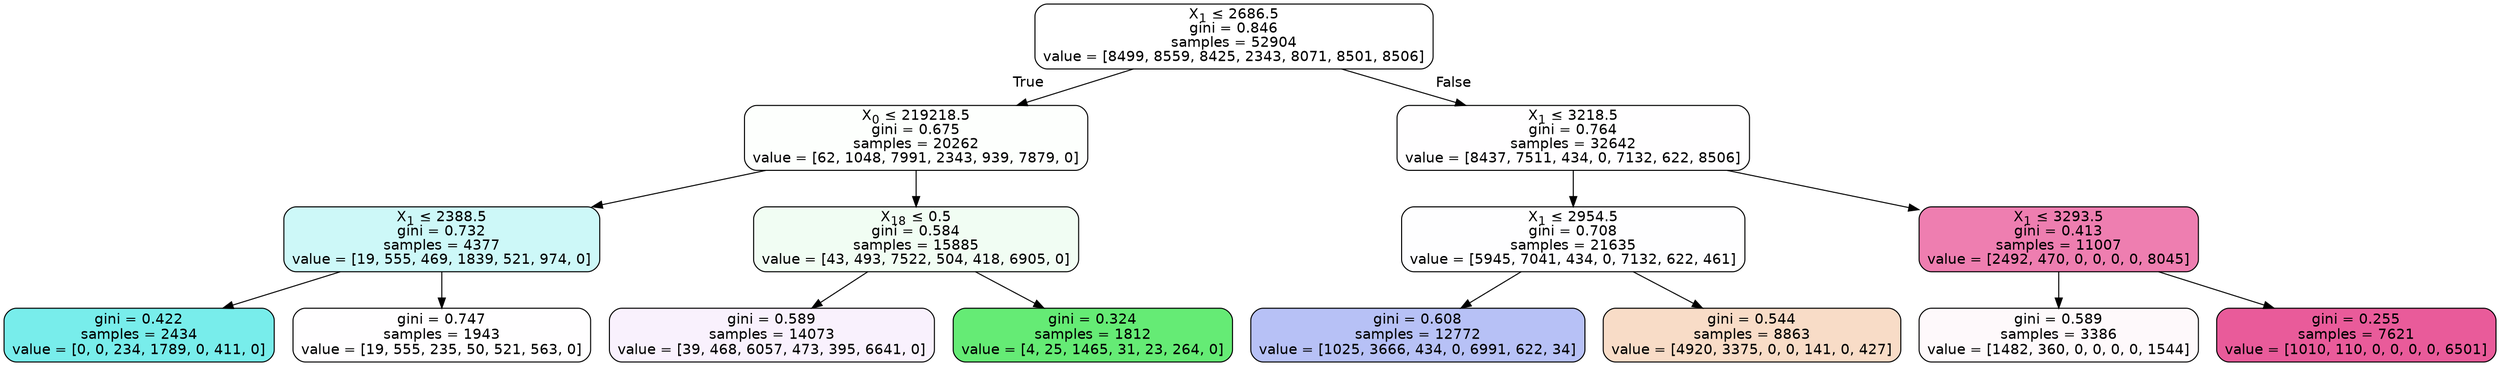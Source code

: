 digraph Tree {
node [shape=box, style="filled, rounded", color="black", fontname=helvetica] ;
edge [fontname=helvetica] ;
0 [label=<X<SUB>1</SUB> &le; 2686.5<br/>gini = 0.846<br/>samples = 52904<br/>value = [8499, 8559, 8425, 2343, 8071, 8501, 8506]>, fillcolor="#ffffff"] ;
1 [label=<X<SUB>0</SUB> &le; 219218.5<br/>gini = 0.675<br/>samples = 20262<br/>value = [62, 1048, 7991, 2343, 939, 7879, 0]>, fillcolor="#fdfffd"] ;
0 -> 1 [labeldistance=2.5, labelangle=45, headlabel="True"] ;
2 [label=<X<SUB>1</SUB> &le; 2388.5<br/>gini = 0.732<br/>samples = 4377<br/>value = [19, 555, 469, 1839, 521, 974, 0]>, fillcolor="#cdf8f8"] ;
1 -> 2 ;
3 [label=<gini = 0.422<br/>samples = 2434<br/>value = [0, 0, 234, 1789, 0, 411, 0]>, fillcolor="#78edeb"] ;
2 -> 3 ;
4 [label=<gini = 0.747<br/>samples = 1943<br/>value = [19, 555, 235, 50, 521, 563, 0]>, fillcolor="#fffeff"] ;
2 -> 4 ;
5 [label=<X<SUB>18</SUB> &le; 0.5<br/>gini = 0.584<br/>samples = 15885<br/>value = [43, 493, 7522, 504, 418, 6905, 0]>, fillcolor="#f1fdf3"] ;
1 -> 5 ;
6 [label=<gini = 0.589<br/>samples = 14073<br/>value = [39, 468, 6057, 473, 395, 6641, 0]>, fillcolor="#f9f1fd"] ;
5 -> 6 ;
7 [label=<gini = 0.324<br/>samples = 1812<br/>value = [4, 25, 1465, 31, 23, 264, 0]>, fillcolor="#65eb75"] ;
5 -> 7 ;
8 [label=<X<SUB>1</SUB> &le; 3218.5<br/>gini = 0.764<br/>samples = 32642<br/>value = [8437, 7511, 434, 0, 7132, 622, 8506]>, fillcolor="#fffeff"] ;
0 -> 8 [labeldistance=2.5, labelangle=-45, headlabel="False"] ;
9 [label=<X<SUB>1</SUB> &le; 2954.5<br/>gini = 0.708<br/>samples = 21635<br/>value = [5945, 7041, 434, 0, 7132, 622, 461]>, fillcolor="#fefeff"] ;
8 -> 9 ;
10 [label=<gini = 0.608<br/>samples = 12772<br/>value = [1025, 3666, 434, 0, 6991, 622, 34]>, fillcolor="#b7c1f6"] ;
9 -> 10 ;
11 [label=<gini = 0.544<br/>samples = 8863<br/>value = [4920, 3375, 0, 0, 141, 0, 427]>, fillcolor="#f8dcc7"] ;
9 -> 11 ;
12 [label=<X<SUB>1</SUB> &le; 3293.5<br/>gini = 0.413<br/>samples = 11007<br/>value = [2492, 470, 0, 0, 0, 0, 8045]>, fillcolor="#ee7eb0"] ;
8 -> 12 ;
13 [label=<gini = 0.589<br/>samples = 3386<br/>value = [1482, 360, 0, 0, 0, 0, 1544]>, fillcolor="#fef9fb"] ;
12 -> 13 ;
14 [label=<gini = 0.255<br/>samples = 7621<br/>value = [1010, 110, 0, 0, 0, 0, 6501]>, fillcolor="#e95b9a"] ;
12 -> 14 ;
}